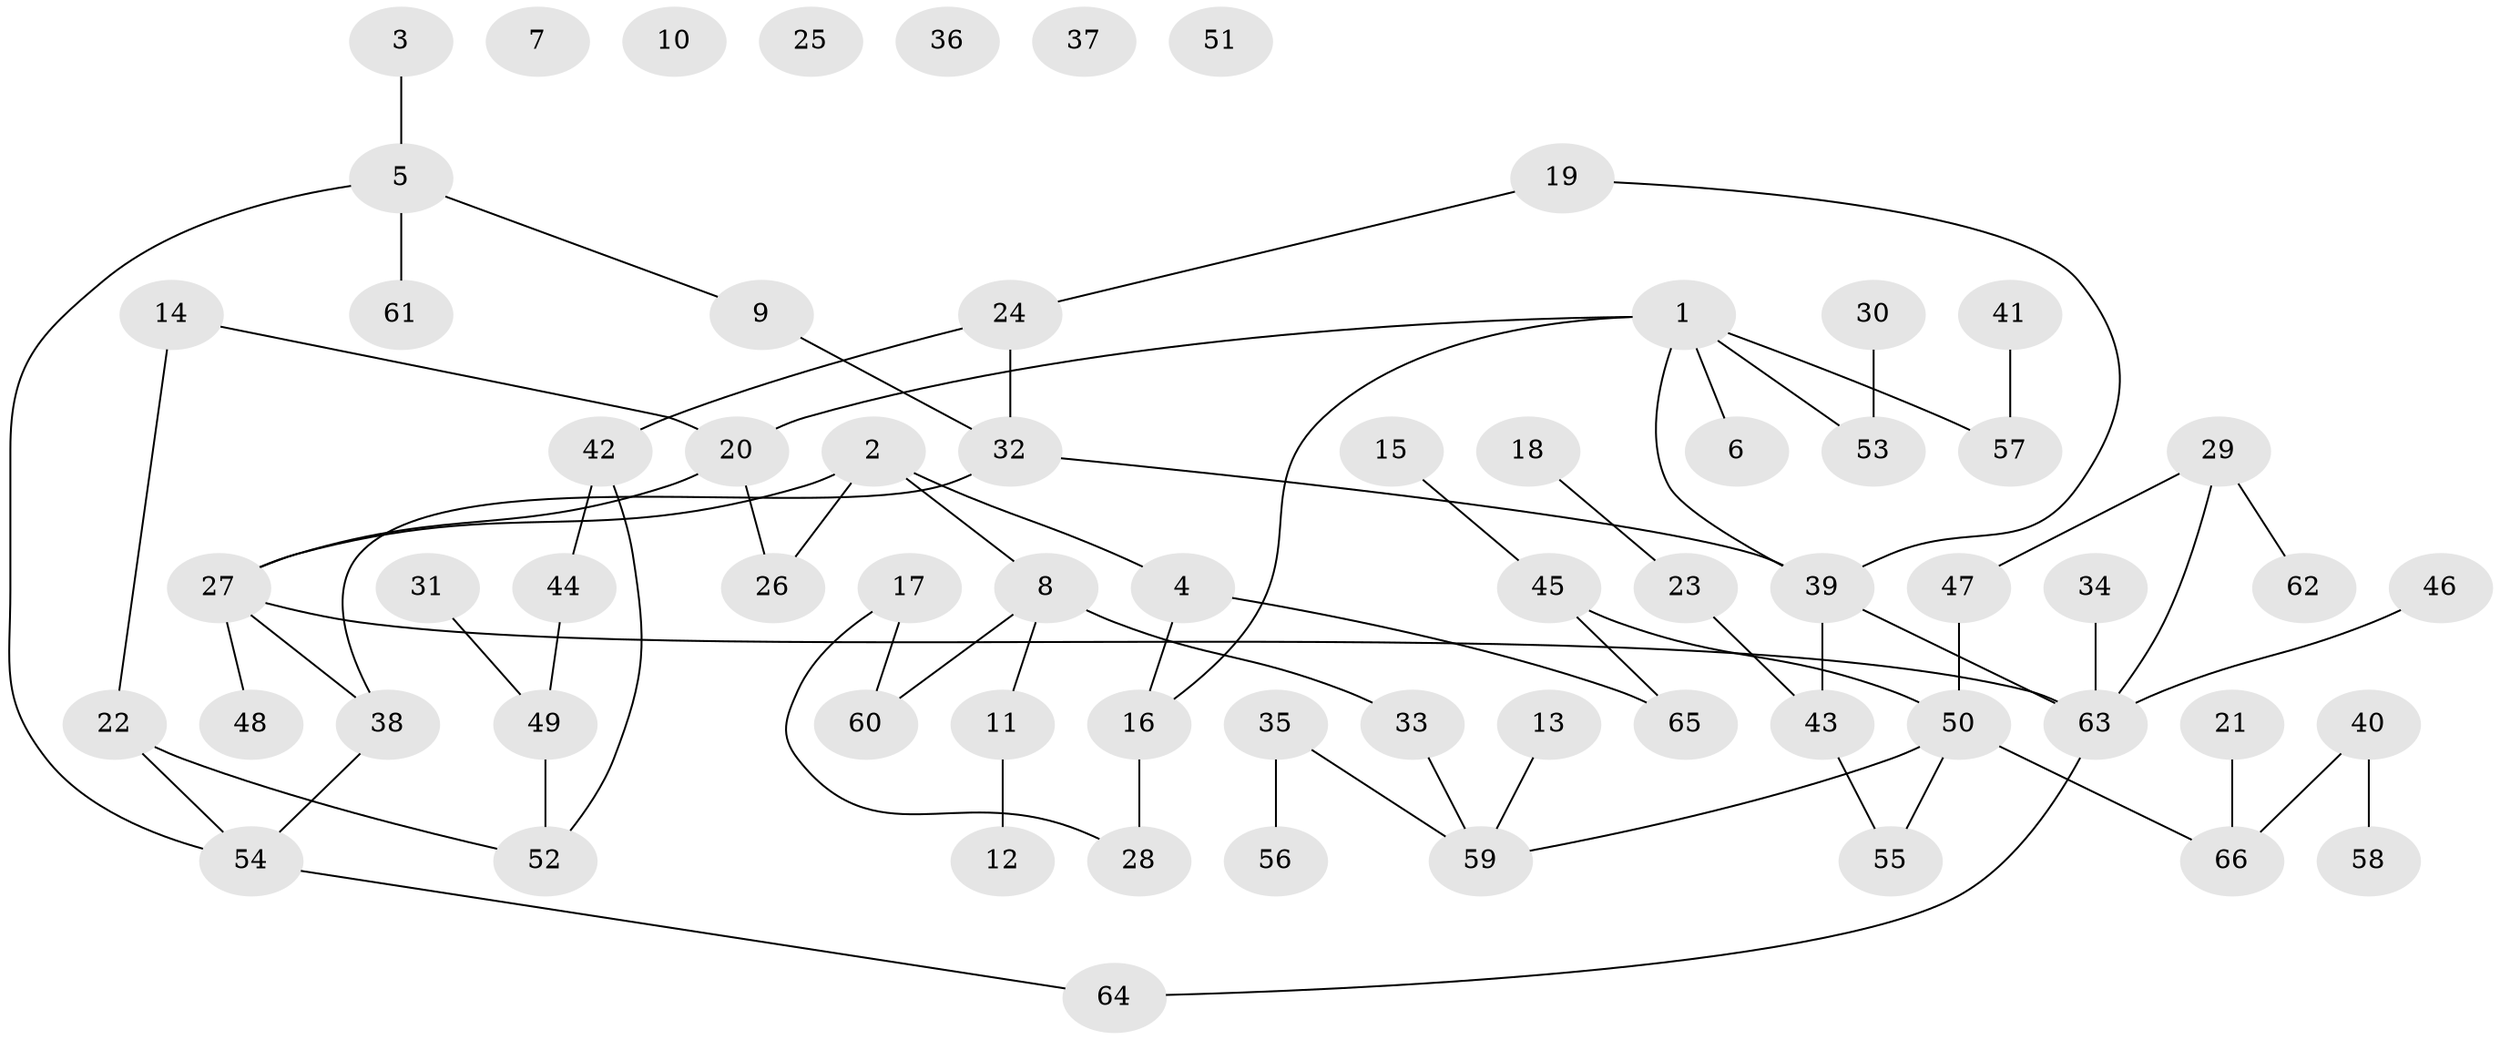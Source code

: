 // coarse degree distribution, {1: 0.2826086956521739, 0: 0.13043478260869565, 4: 0.08695652173913043, 2: 0.3695652173913043, 10: 0.021739130434782608, 3: 0.043478260869565216, 5: 0.021739130434782608, 6: 0.043478260869565216}
// Generated by graph-tools (version 1.1) at 2025/42/03/04/25 21:42:51]
// undirected, 66 vertices, 73 edges
graph export_dot {
graph [start="1"]
  node [color=gray90,style=filled];
  1;
  2;
  3;
  4;
  5;
  6;
  7;
  8;
  9;
  10;
  11;
  12;
  13;
  14;
  15;
  16;
  17;
  18;
  19;
  20;
  21;
  22;
  23;
  24;
  25;
  26;
  27;
  28;
  29;
  30;
  31;
  32;
  33;
  34;
  35;
  36;
  37;
  38;
  39;
  40;
  41;
  42;
  43;
  44;
  45;
  46;
  47;
  48;
  49;
  50;
  51;
  52;
  53;
  54;
  55;
  56;
  57;
  58;
  59;
  60;
  61;
  62;
  63;
  64;
  65;
  66;
  1 -- 6;
  1 -- 16;
  1 -- 20;
  1 -- 39;
  1 -- 53;
  1 -- 57;
  2 -- 4;
  2 -- 8;
  2 -- 26;
  2 -- 27;
  3 -- 5;
  4 -- 16;
  4 -- 65;
  5 -- 9;
  5 -- 54;
  5 -- 61;
  8 -- 11;
  8 -- 33;
  8 -- 60;
  9 -- 32;
  11 -- 12;
  13 -- 59;
  14 -- 20;
  14 -- 22;
  15 -- 45;
  16 -- 28;
  17 -- 28;
  17 -- 60;
  18 -- 23;
  19 -- 24;
  19 -- 39;
  20 -- 26;
  20 -- 27;
  21 -- 66;
  22 -- 52;
  22 -- 54;
  23 -- 43;
  24 -- 32;
  24 -- 42;
  27 -- 38;
  27 -- 48;
  27 -- 63;
  29 -- 47;
  29 -- 62;
  29 -- 63;
  30 -- 53;
  31 -- 49;
  32 -- 38;
  32 -- 39;
  33 -- 59;
  34 -- 63;
  35 -- 56;
  35 -- 59;
  38 -- 54;
  39 -- 43;
  39 -- 63;
  40 -- 58;
  40 -- 66;
  41 -- 57;
  42 -- 44;
  42 -- 52;
  43 -- 55;
  44 -- 49;
  45 -- 50;
  45 -- 65;
  46 -- 63;
  47 -- 50;
  49 -- 52;
  50 -- 55;
  50 -- 59;
  50 -- 66;
  54 -- 64;
  63 -- 64;
}
